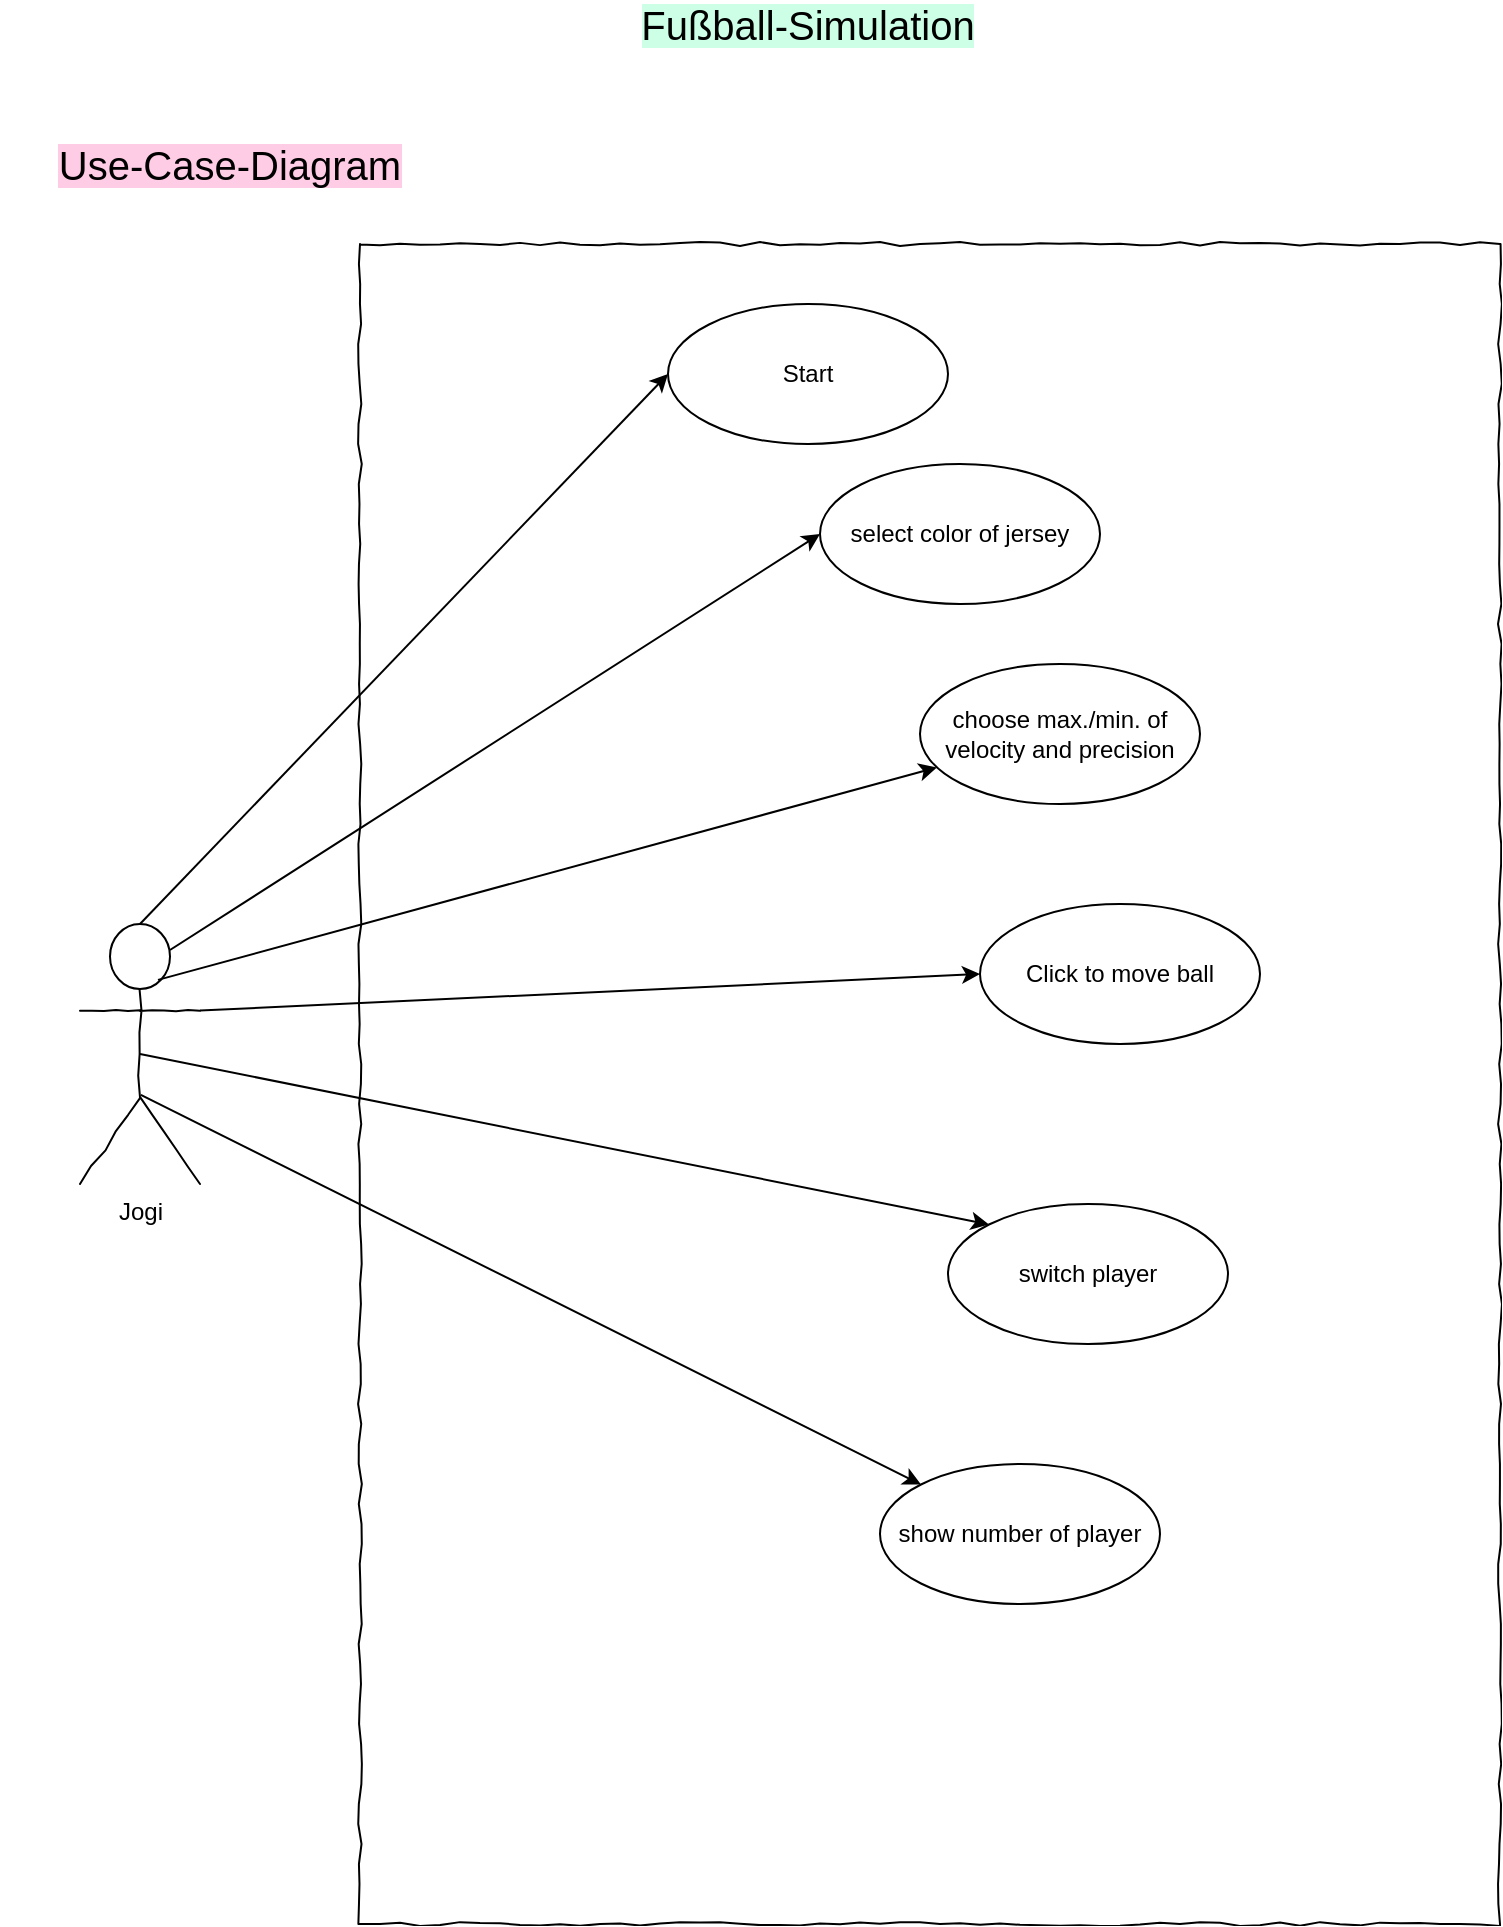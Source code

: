 <mxfile version="14.5.1" type="device"><diagram id="YamkMBnSbNw8uO4UVz51" name="Seite-1"><mxGraphModel dx="1024" dy="592" grid="1" gridSize="10" guides="1" tooltips="1" connect="1" arrows="1" fold="1" page="1" pageScale="1" pageWidth="827" pageHeight="1169" math="0" shadow="0"><root><mxCell id="0"/><mxCell id="1" parent="0"/><mxCell id="hb92XZJi9dEgklY0i04h-1" value="&lt;font style=&quot;font-size: 20px ; background-color: rgb(204 , 255 , 230)&quot;&gt;Fußball-Simulation&lt;/font&gt;" style="text;html=1;strokeColor=none;fillColor=none;align=center;verticalAlign=middle;whiteSpace=wrap;rounded=0;" parent="1" vertex="1"><mxGeometry x="299" y="20" width="230" height="20" as="geometry"/></mxCell><mxCell id="hb92XZJi9dEgklY0i04h-2" value="&lt;font style=&quot;font-size: 20px ; background-color: rgb(255 , 204 , 230)&quot;&gt;Use-Case-Diagram&lt;/font&gt;" style="text;html=1;strokeColor=none;fillColor=none;align=center;verticalAlign=middle;whiteSpace=wrap;rounded=0;" parent="1" vertex="1"><mxGeometry x="10" y="90" width="230" height="20" as="geometry"/></mxCell><mxCell id="hb92XZJi9dEgklY0i04h-4" value="&lt;div style=&quot;text-align: left&quot;&gt;&lt;br&gt;&lt;/div&gt;" style="rounded=0;whiteSpace=wrap;html=1;shadow=0;glass=0;comic=1;strokeColor=#000000;labelPosition=center;verticalLabelPosition=middle;align=left;verticalAlign=top;absoluteArcSize=1;arcSize=50;" parent="1" vertex="1"><mxGeometry x="190" y="140" width="570" height="840" as="geometry"/></mxCell><mxCell id="hb92XZJi9dEgklY0i04h-5" value="Jogi" style="shape=umlActor;verticalLabelPosition=bottom;labelBackgroundColor=#ffffff;verticalAlign=top;html=1;rounded=1;shadow=0;comic=1;strokeWidth=1;comic=1" parent="1" vertex="1"><mxGeometry x="50" y="480" width="60" height="130" as="geometry"/></mxCell><mxCell id="hb92XZJi9dEgklY0i04h-6" value="Start" style="ellipse;whiteSpace=wrap;html=1;rounded=1;shadow=0;strokeWidth=1;comic=1;" parent="1" vertex="1"><mxGeometry x="344" y="170" width="140" height="70" as="geometry"/></mxCell><mxCell id="hb92XZJi9dEgklY0i04h-9" value="" style="endArrow=classic;html=1;entryX=0;entryY=0.5;entryDx=0;entryDy=0;exitX=0.5;exitY=0;exitDx=0;exitDy=0;exitPerimeter=0;" parent="1" source="hb92XZJi9dEgklY0i04h-5" target="hb92XZJi9dEgklY0i04h-6" edge="1"><mxGeometry width="50" height="50" relative="1" as="geometry"><mxPoint x="160" y="360" as="sourcePoint"/><mxPoint x="210" y="310" as="targetPoint"/></mxGeometry></mxCell><mxCell id="hb92XZJi9dEgklY0i04h-10" value="Click to move ball" style="ellipse;whiteSpace=wrap;html=1;rounded=1;shadow=0;strokeWidth=1;comic=1;" parent="1" vertex="1"><mxGeometry x="500" y="470" width="140" height="70" as="geometry"/></mxCell><mxCell id="hb92XZJi9dEgklY0i04h-11" value="" style="endArrow=classic;html=1;exitX=1;exitY=0.333;exitDx=0;exitDy=0;exitPerimeter=0;entryX=0;entryY=0.5;entryDx=0;entryDy=0;" parent="1" source="hb92XZJi9dEgklY0i04h-5" target="hb92XZJi9dEgklY0i04h-10" edge="1"><mxGeometry width="50" height="50" relative="1" as="geometry"><mxPoint x="390" y="400" as="sourcePoint"/><mxPoint x="440" y="350" as="targetPoint"/></mxGeometry></mxCell><mxCell id="hb92XZJi9dEgklY0i04h-13" value="select color of jersey" style="ellipse;whiteSpace=wrap;html=1;rounded=1;shadow=0;strokeWidth=1;comic=1;" parent="1" vertex="1"><mxGeometry x="420" y="250" width="140" height="70" as="geometry"/></mxCell><mxCell id="hb92XZJi9dEgklY0i04h-14" value="choose max./min. of velocity and precision" style="ellipse;whiteSpace=wrap;html=1;rounded=1;shadow=0;strokeWidth=1;comic=1;" parent="1" vertex="1"><mxGeometry x="470" y="350" width="140" height="70" as="geometry"/></mxCell><mxCell id="hb92XZJi9dEgklY0i04h-15" value="" style="endArrow=classic;html=1;exitX=0.75;exitY=0.1;exitDx=0;exitDy=0;exitPerimeter=0;entryX=0;entryY=0.5;entryDx=0;entryDy=0;" parent="1" source="hb92XZJi9dEgklY0i04h-5" target="hb92XZJi9dEgklY0i04h-13" edge="1"><mxGeometry width="50" height="50" relative="1" as="geometry"><mxPoint x="390" y="390" as="sourcePoint"/><mxPoint x="440" y="340" as="targetPoint"/></mxGeometry></mxCell><mxCell id="hb92XZJi9dEgklY0i04h-16" value="" style="endArrow=classic;html=1;exitX=0.65;exitY=0.215;exitDx=0;exitDy=0;exitPerimeter=0;" parent="1" source="hb92XZJi9dEgklY0i04h-5" target="hb92XZJi9dEgklY0i04h-14" edge="1"><mxGeometry width="50" height="50" relative="1" as="geometry"><mxPoint x="115" y="383" as="sourcePoint"/><mxPoint x="430" y="295" as="targetPoint"/></mxGeometry></mxCell><mxCell id="hb92XZJi9dEgklY0i04h-17" value="switch player" style="ellipse;whiteSpace=wrap;html=1;rounded=1;shadow=0;strokeWidth=1;comic=1;" parent="1" vertex="1"><mxGeometry x="484" y="620" width="140" height="70" as="geometry"/></mxCell><mxCell id="hb92XZJi9dEgklY0i04h-19" value="" style="endArrow=classic;html=1;exitX=0.5;exitY=0.5;exitDx=0;exitDy=0;exitPerimeter=0;entryX=0;entryY=0;entryDx=0;entryDy=0;" parent="1" source="hb92XZJi9dEgklY0i04h-5" target="hb92XZJi9dEgklY0i04h-17" edge="1"><mxGeometry width="50" height="50" relative="1" as="geometry"><mxPoint x="390" y="640" as="sourcePoint"/><mxPoint x="440" y="590" as="targetPoint"/></mxGeometry></mxCell><mxCell id="hb92XZJi9dEgklY0i04h-21" value="show number of player" style="ellipse;whiteSpace=wrap;html=1;rounded=1;shadow=0;strokeWidth=1;comic=1;" parent="1" vertex="1"><mxGeometry x="450" y="750" width="140" height="70" as="geometry"/></mxCell><mxCell id="hb92XZJi9dEgklY0i04h-25" value="" style="endArrow=classic;html=1;exitX=0.507;exitY=0.657;exitDx=0;exitDy=0;exitPerimeter=0;entryX=0;entryY=0;entryDx=0;entryDy=0;" parent="1" source="hb92XZJi9dEgklY0i04h-5" target="hb92XZJi9dEgklY0i04h-21" edge="1"><mxGeometry width="50" height="50" relative="1" as="geometry"><mxPoint x="110.0" y="600" as="sourcePoint"/><mxPoint x="447.483" y="753.281" as="targetPoint"/></mxGeometry></mxCell></root></mxGraphModel></diagram></mxfile>